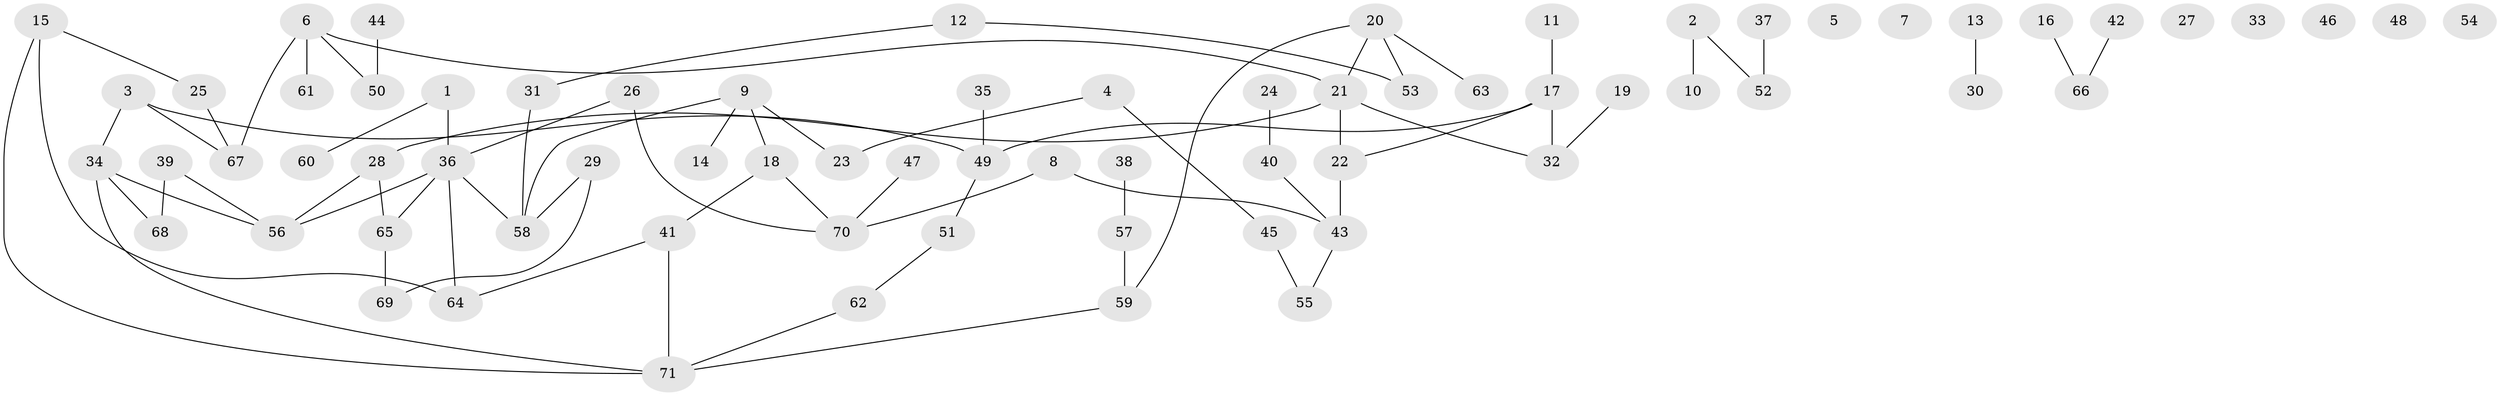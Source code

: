 // Generated by graph-tools (version 1.1) at 2025/33/03/09/25 02:33:42]
// undirected, 71 vertices, 76 edges
graph export_dot {
graph [start="1"]
  node [color=gray90,style=filled];
  1;
  2;
  3;
  4;
  5;
  6;
  7;
  8;
  9;
  10;
  11;
  12;
  13;
  14;
  15;
  16;
  17;
  18;
  19;
  20;
  21;
  22;
  23;
  24;
  25;
  26;
  27;
  28;
  29;
  30;
  31;
  32;
  33;
  34;
  35;
  36;
  37;
  38;
  39;
  40;
  41;
  42;
  43;
  44;
  45;
  46;
  47;
  48;
  49;
  50;
  51;
  52;
  53;
  54;
  55;
  56;
  57;
  58;
  59;
  60;
  61;
  62;
  63;
  64;
  65;
  66;
  67;
  68;
  69;
  70;
  71;
  1 -- 36;
  1 -- 60;
  2 -- 10;
  2 -- 52;
  3 -- 34;
  3 -- 49;
  3 -- 67;
  4 -- 23;
  4 -- 45;
  6 -- 21;
  6 -- 50;
  6 -- 61;
  6 -- 67;
  8 -- 43;
  8 -- 70;
  9 -- 14;
  9 -- 18;
  9 -- 23;
  9 -- 58;
  11 -- 17;
  12 -- 31;
  12 -- 53;
  13 -- 30;
  15 -- 25;
  15 -- 64;
  15 -- 71;
  16 -- 66;
  17 -- 22;
  17 -- 32;
  17 -- 49;
  18 -- 41;
  18 -- 70;
  19 -- 32;
  20 -- 21;
  20 -- 53;
  20 -- 59;
  20 -- 63;
  21 -- 22;
  21 -- 28;
  21 -- 32;
  22 -- 43;
  24 -- 40;
  25 -- 67;
  26 -- 36;
  26 -- 70;
  28 -- 56;
  28 -- 65;
  29 -- 58;
  29 -- 69;
  31 -- 58;
  34 -- 56;
  34 -- 68;
  34 -- 71;
  35 -- 49;
  36 -- 56;
  36 -- 58;
  36 -- 64;
  36 -- 65;
  37 -- 52;
  38 -- 57;
  39 -- 56;
  39 -- 68;
  40 -- 43;
  41 -- 64;
  41 -- 71;
  42 -- 66;
  43 -- 55;
  44 -- 50;
  45 -- 55;
  47 -- 70;
  49 -- 51;
  51 -- 62;
  57 -- 59;
  59 -- 71;
  62 -- 71;
  65 -- 69;
}
